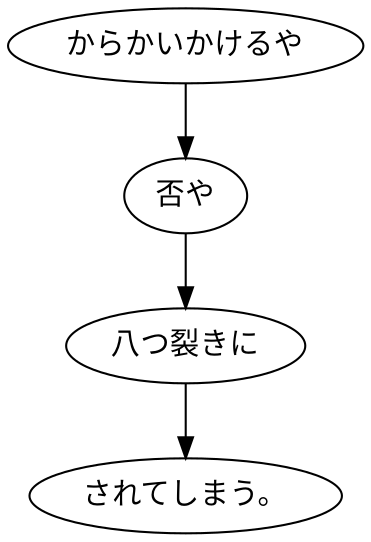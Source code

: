 digraph graph4760 {
	node0 [label="からかいかけるや"];
	node1 [label="否や"];
	node2 [label="八つ裂きに"];
	node3 [label="されてしまう。"];
	node0 -> node1;
	node1 -> node2;
	node2 -> node3;
}
